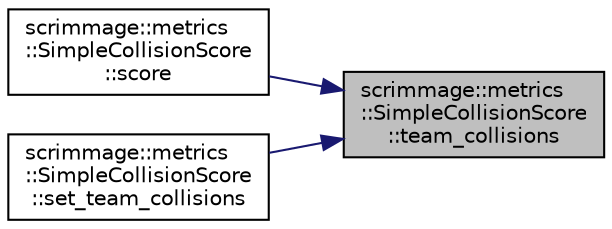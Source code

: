 digraph "scrimmage::metrics::SimpleCollisionScore::team_collisions"
{
 // LATEX_PDF_SIZE
  edge [fontname="Helvetica",fontsize="10",labelfontname="Helvetica",labelfontsize="10"];
  node [fontname="Helvetica",fontsize="10",shape=record];
  rankdir="RL";
  Node1 [label="scrimmage::metrics\l::SimpleCollisionScore\l::team_collisions",height=0.2,width=0.4,color="black", fillcolor="grey75", style="filled", fontcolor="black",tooltip=" "];
  Node1 -> Node2 [dir="back",color="midnightblue",fontsize="10",style="solid",fontname="Helvetica"];
  Node2 [label="scrimmage::metrics\l::SimpleCollisionScore\l::score",height=0.2,width=0.4,color="black", fillcolor="white", style="filled",URL="$classscrimmage_1_1metrics_1_1SimpleCollisionScore.html#aed3b57cc60c86c4da641cb0ac95fd0cd",tooltip=" "];
  Node1 -> Node3 [dir="back",color="midnightblue",fontsize="10",style="solid",fontname="Helvetica"];
  Node3 [label="scrimmage::metrics\l::SimpleCollisionScore\l::set_team_collisions",height=0.2,width=0.4,color="black", fillcolor="white", style="filled",URL="$classscrimmage_1_1metrics_1_1SimpleCollisionScore.html#abbacec26c0fc4c1ca17b4cee34008269",tooltip=" "];
}
